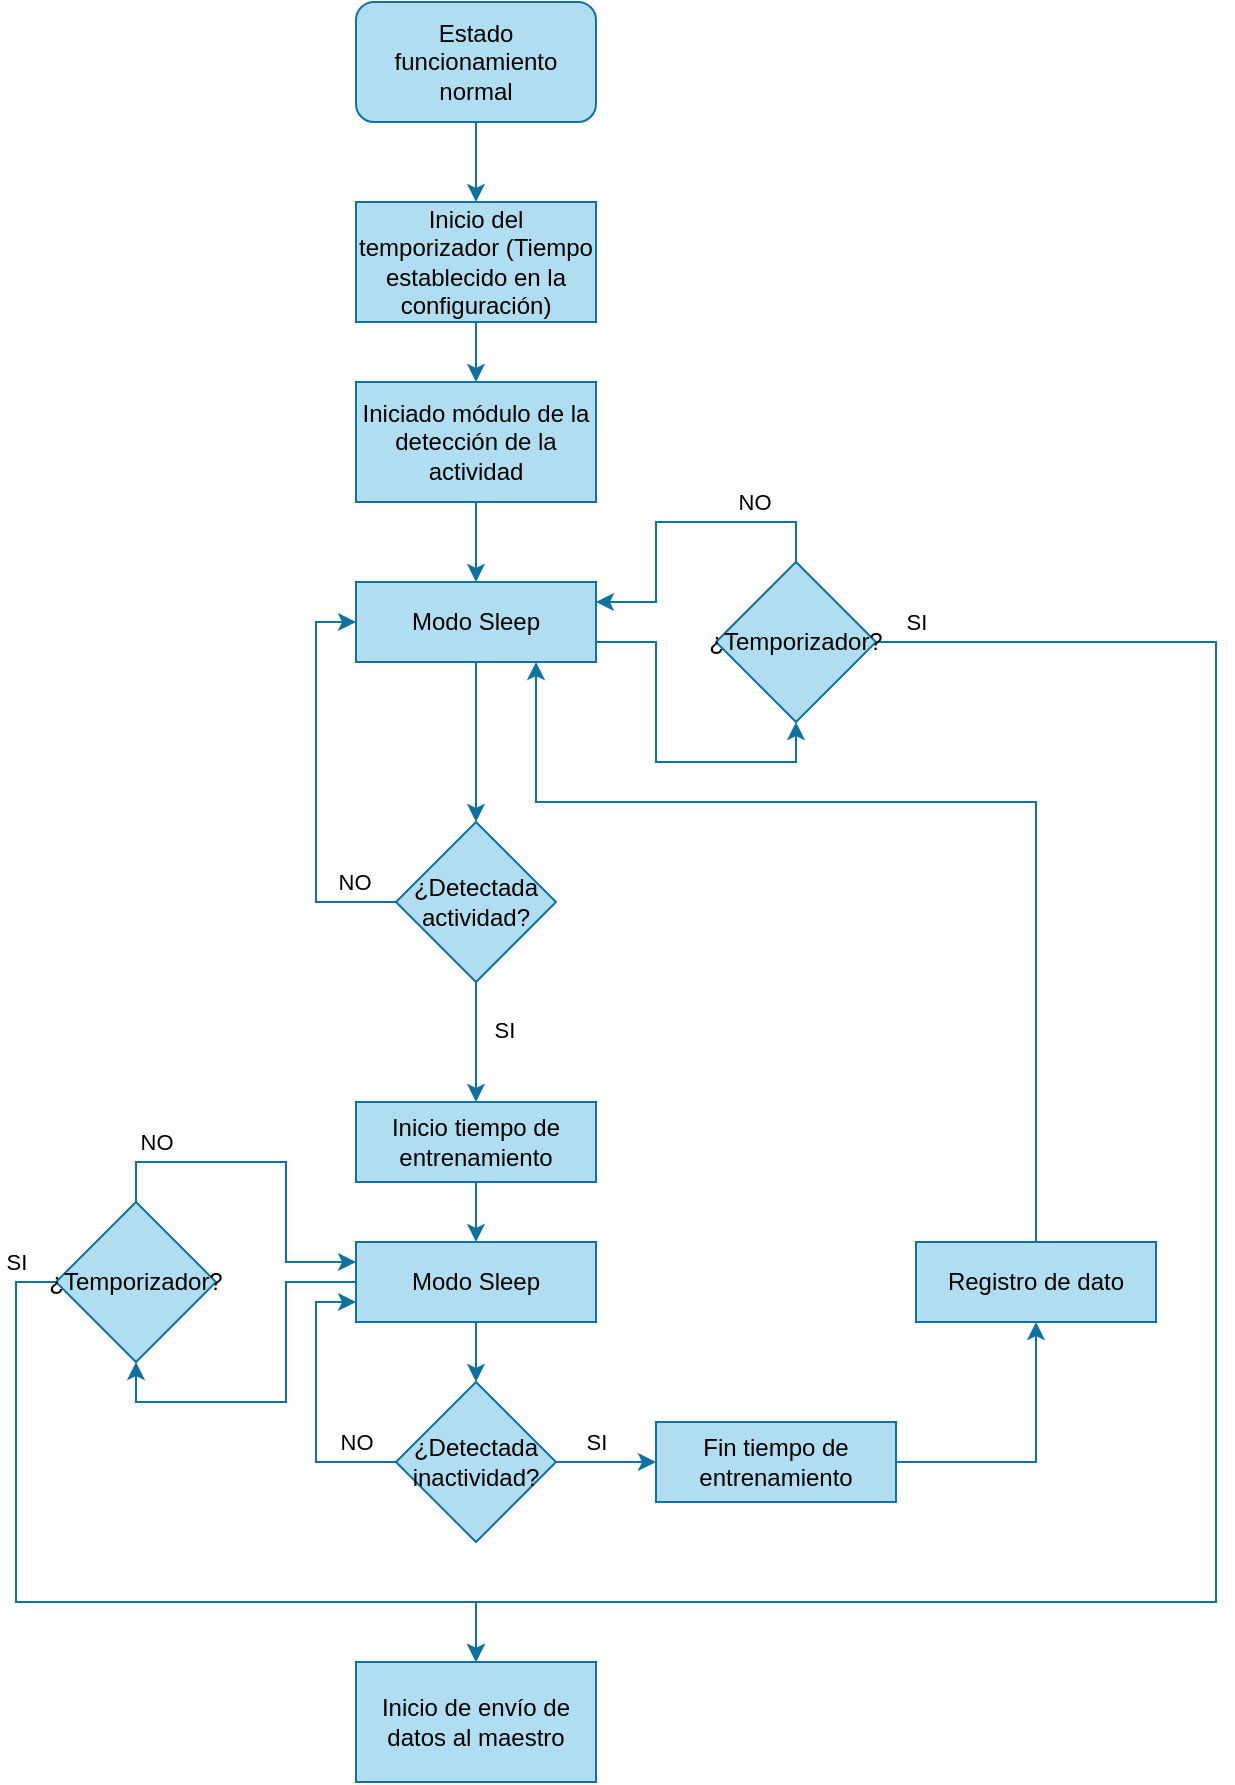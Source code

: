<mxfile version="14.7.3" type="device"><diagram id="C5RBs43oDa-KdzZeNtuy" name="Page-1"><mxGraphModel dx="786" dy="625" grid="1" gridSize="10" guides="1" tooltips="1" connect="1" arrows="1" fold="1" page="1" pageScale="1" pageWidth="827" pageHeight="1169" math="0" shadow="0"><root><mxCell id="WIyWlLk6GJQsqaUBKTNV-0"/><mxCell id="WIyWlLk6GJQsqaUBKTNV-1" parent="WIyWlLk6GJQsqaUBKTNV-0"/><mxCell id="StrkXHEcwkx29nwXQt8p-5" style="edgeStyle=orthogonalEdgeStyle;rounded=0;orthogonalLoop=1;jettySize=auto;html=1;exitX=0.5;exitY=1;exitDx=0;exitDy=0;entryX=0.5;entryY=0;entryDx=0;entryDy=0;fillColor=#b1ddf0;strokeColor=#10739e;" edge="1" parent="WIyWlLk6GJQsqaUBKTNV-1" source="StrkXHEcwkx29nwXQt8p-1" target="StrkXHEcwkx29nwXQt8p-2"><mxGeometry relative="1" as="geometry"/></mxCell><mxCell id="StrkXHEcwkx29nwXQt8p-1" value="Estado funcionamiento normal" style="rounded=1;whiteSpace=wrap;html=1;fillColor=#b1ddf0;strokeColor=#10739e;" vertex="1" parent="WIyWlLk6GJQsqaUBKTNV-1"><mxGeometry x="340" y="60" width="120" height="60" as="geometry"/></mxCell><mxCell id="StrkXHEcwkx29nwXQt8p-6" style="edgeStyle=orthogonalEdgeStyle;rounded=0;orthogonalLoop=1;jettySize=auto;html=1;exitX=0.5;exitY=1;exitDx=0;exitDy=0;entryX=0.5;entryY=0;entryDx=0;entryDy=0;fillColor=#b1ddf0;strokeColor=#10739e;" edge="1" parent="WIyWlLk6GJQsqaUBKTNV-1" source="StrkXHEcwkx29nwXQt8p-2" target="StrkXHEcwkx29nwXQt8p-3"><mxGeometry relative="1" as="geometry"/></mxCell><mxCell id="StrkXHEcwkx29nwXQt8p-2" value="Inicio del temporizador (Tiempo establecido en la configuración)" style="rounded=0;whiteSpace=wrap;html=1;fillColor=#b1ddf0;strokeColor=#10739e;" vertex="1" parent="WIyWlLk6GJQsqaUBKTNV-1"><mxGeometry x="340" y="160" width="120" height="60" as="geometry"/></mxCell><mxCell id="StrkXHEcwkx29nwXQt8p-7" style="edgeStyle=orthogonalEdgeStyle;rounded=0;orthogonalLoop=1;jettySize=auto;html=1;exitX=0.5;exitY=1;exitDx=0;exitDy=0;entryX=0.5;entryY=0;entryDx=0;entryDy=0;fillColor=#b1ddf0;strokeColor=#10739e;" edge="1" parent="WIyWlLk6GJQsqaUBKTNV-1" source="StrkXHEcwkx29nwXQt8p-3" target="StrkXHEcwkx29nwXQt8p-4"><mxGeometry relative="1" as="geometry"/></mxCell><mxCell id="StrkXHEcwkx29nwXQt8p-3" value="Iniciado módulo de la detección de la actividad" style="rounded=0;whiteSpace=wrap;html=1;fillColor=#b1ddf0;strokeColor=#10739e;" vertex="1" parent="WIyWlLk6GJQsqaUBKTNV-1"><mxGeometry x="340" y="250" width="120" height="60" as="geometry"/></mxCell><mxCell id="StrkXHEcwkx29nwXQt8p-9" style="edgeStyle=orthogonalEdgeStyle;rounded=0;orthogonalLoop=1;jettySize=auto;html=1;exitX=1;exitY=0.75;exitDx=0;exitDy=0;entryX=0.5;entryY=1;entryDx=0;entryDy=0;fillColor=#b1ddf0;strokeColor=#10739e;" edge="1" parent="WIyWlLk6GJQsqaUBKTNV-1" source="StrkXHEcwkx29nwXQt8p-4" target="StrkXHEcwkx29nwXQt8p-8"><mxGeometry relative="1" as="geometry"/></mxCell><mxCell id="StrkXHEcwkx29nwXQt8p-13" style="edgeStyle=orthogonalEdgeStyle;rounded=0;orthogonalLoop=1;jettySize=auto;html=1;exitX=0.5;exitY=1;exitDx=0;exitDy=0;entryX=0.5;entryY=0;entryDx=0;entryDy=0;fillColor=#b1ddf0;strokeColor=#10739e;" edge="1" parent="WIyWlLk6GJQsqaUBKTNV-1" source="StrkXHEcwkx29nwXQt8p-4" target="StrkXHEcwkx29nwXQt8p-12"><mxGeometry relative="1" as="geometry"/></mxCell><mxCell id="StrkXHEcwkx29nwXQt8p-4" value="Modo Sleep" style="rounded=0;whiteSpace=wrap;html=1;fillColor=#b1ddf0;strokeColor=#10739e;" vertex="1" parent="WIyWlLk6GJQsqaUBKTNV-1"><mxGeometry x="340" y="350" width="120" height="40" as="geometry"/></mxCell><mxCell id="StrkXHEcwkx29nwXQt8p-10" style="edgeStyle=orthogonalEdgeStyle;rounded=0;orthogonalLoop=1;jettySize=auto;html=1;exitX=0.5;exitY=0;exitDx=0;exitDy=0;entryX=1;entryY=0.25;entryDx=0;entryDy=0;fillColor=#b1ddf0;strokeColor=#10739e;" edge="1" parent="WIyWlLk6GJQsqaUBKTNV-1" source="StrkXHEcwkx29nwXQt8p-8" target="StrkXHEcwkx29nwXQt8p-4"><mxGeometry relative="1" as="geometry"/></mxCell><mxCell id="StrkXHEcwkx29nwXQt8p-11" value="NO" style="edgeLabel;html=1;align=center;verticalAlign=middle;resizable=0;points=[];" vertex="1" connectable="0" parent="StrkXHEcwkx29nwXQt8p-10"><mxGeometry x="-0.479" y="-1" relative="1" as="geometry"><mxPoint y="-9" as="offset"/></mxGeometry></mxCell><mxCell id="StrkXHEcwkx29nwXQt8p-34" style="edgeStyle=orthogonalEdgeStyle;rounded=0;orthogonalLoop=1;jettySize=auto;html=1;exitX=1;exitY=0.5;exitDx=0;exitDy=0;entryX=0.5;entryY=0;entryDx=0;entryDy=0;fillColor=#b1ddf0;strokeColor=#10739e;" edge="1" parent="WIyWlLk6GJQsqaUBKTNV-1" source="StrkXHEcwkx29nwXQt8p-8" target="StrkXHEcwkx29nwXQt8p-33"><mxGeometry relative="1" as="geometry"><Array as="points"><mxPoint x="770" y="380"/><mxPoint x="770" y="860"/><mxPoint x="400" y="860"/></Array></mxGeometry></mxCell><mxCell id="StrkXHEcwkx29nwXQt8p-35" value="SI" style="edgeLabel;html=1;align=center;verticalAlign=middle;resizable=0;points=[];" vertex="1" connectable="0" parent="StrkXHEcwkx29nwXQt8p-34"><mxGeometry x="-0.901" y="-3" relative="1" as="geometry"><mxPoint x="-32" y="-13" as="offset"/></mxGeometry></mxCell><mxCell id="StrkXHEcwkx29nwXQt8p-8" value="¿Temporizador?" style="rhombus;whiteSpace=wrap;html=1;fillColor=#b1ddf0;strokeColor=#10739e;" vertex="1" parent="WIyWlLk6GJQsqaUBKTNV-1"><mxGeometry x="520" y="340" width="80" height="80" as="geometry"/></mxCell><mxCell id="StrkXHEcwkx29nwXQt8p-14" style="edgeStyle=orthogonalEdgeStyle;rounded=0;orthogonalLoop=1;jettySize=auto;html=1;exitX=0;exitY=0.5;exitDx=0;exitDy=0;entryX=0;entryY=0.5;entryDx=0;entryDy=0;fillColor=#b1ddf0;strokeColor=#10739e;" edge="1" parent="WIyWlLk6GJQsqaUBKTNV-1" source="StrkXHEcwkx29nwXQt8p-12" target="StrkXHEcwkx29nwXQt8p-4"><mxGeometry relative="1" as="geometry"/></mxCell><mxCell id="StrkXHEcwkx29nwXQt8p-15" value="NO" style="edgeLabel;html=1;align=center;verticalAlign=middle;resizable=0;points=[];" vertex="1" connectable="0" parent="StrkXHEcwkx29nwXQt8p-14"><mxGeometry x="-0.768" y="-1" relative="1" as="geometry"><mxPoint x="2" y="-9" as="offset"/></mxGeometry></mxCell><mxCell id="StrkXHEcwkx29nwXQt8p-17" style="edgeStyle=orthogonalEdgeStyle;rounded=0;orthogonalLoop=1;jettySize=auto;html=1;exitX=0.5;exitY=1;exitDx=0;exitDy=0;entryX=0.5;entryY=0;entryDx=0;entryDy=0;fillColor=#b1ddf0;strokeColor=#10739e;" edge="1" parent="WIyWlLk6GJQsqaUBKTNV-1" source="StrkXHEcwkx29nwXQt8p-12" target="StrkXHEcwkx29nwXQt8p-16"><mxGeometry relative="1" as="geometry"/></mxCell><mxCell id="StrkXHEcwkx29nwXQt8p-18" value="SI" style="edgeLabel;html=1;align=center;verticalAlign=middle;resizable=0;points=[];" vertex="1" connectable="0" parent="StrkXHEcwkx29nwXQt8p-17"><mxGeometry x="-0.2" y="2" relative="1" as="geometry"><mxPoint x="12" as="offset"/></mxGeometry></mxCell><mxCell id="StrkXHEcwkx29nwXQt8p-12" value="¿Detectada actividad?" style="rhombus;whiteSpace=wrap;html=1;fillColor=#b1ddf0;strokeColor=#10739e;" vertex="1" parent="WIyWlLk6GJQsqaUBKTNV-1"><mxGeometry x="360" y="470" width="80" height="80" as="geometry"/></mxCell><mxCell id="StrkXHEcwkx29nwXQt8p-20" style="edgeStyle=orthogonalEdgeStyle;rounded=0;orthogonalLoop=1;jettySize=auto;html=1;exitX=0.5;exitY=1;exitDx=0;exitDy=0;entryX=0.5;entryY=0;entryDx=0;entryDy=0;fillColor=#b1ddf0;strokeColor=#10739e;" edge="1" parent="WIyWlLk6GJQsqaUBKTNV-1" source="StrkXHEcwkx29nwXQt8p-16" target="StrkXHEcwkx29nwXQt8p-19"><mxGeometry relative="1" as="geometry"/></mxCell><mxCell id="StrkXHEcwkx29nwXQt8p-16" value="Inicio tiempo de entrenamiento" style="rounded=0;whiteSpace=wrap;html=1;fillColor=#b1ddf0;strokeColor=#10739e;" vertex="1" parent="WIyWlLk6GJQsqaUBKTNV-1"><mxGeometry x="340" y="610" width="120" height="40" as="geometry"/></mxCell><mxCell id="StrkXHEcwkx29nwXQt8p-22" style="edgeStyle=orthogonalEdgeStyle;rounded=0;orthogonalLoop=1;jettySize=auto;html=1;exitX=0;exitY=0.5;exitDx=0;exitDy=0;entryX=0.5;entryY=1;entryDx=0;entryDy=0;fillColor=#b1ddf0;strokeColor=#10739e;" edge="1" parent="WIyWlLk6GJQsqaUBKTNV-1" source="StrkXHEcwkx29nwXQt8p-19" target="StrkXHEcwkx29nwXQt8p-21"><mxGeometry relative="1" as="geometry"/></mxCell><mxCell id="StrkXHEcwkx29nwXQt8p-26" style="edgeStyle=orthogonalEdgeStyle;rounded=0;orthogonalLoop=1;jettySize=auto;html=1;exitX=0.5;exitY=1;exitDx=0;exitDy=0;entryX=0.5;entryY=0;entryDx=0;entryDy=0;fillColor=#b1ddf0;strokeColor=#10739e;" edge="1" parent="WIyWlLk6GJQsqaUBKTNV-1" source="StrkXHEcwkx29nwXQt8p-19" target="StrkXHEcwkx29nwXQt8p-25"><mxGeometry relative="1" as="geometry"/></mxCell><mxCell id="StrkXHEcwkx29nwXQt8p-19" value="Modo Sleep" style="rounded=0;whiteSpace=wrap;html=1;fillColor=#b1ddf0;strokeColor=#10739e;" vertex="1" parent="WIyWlLk6GJQsqaUBKTNV-1"><mxGeometry x="340" y="680" width="120" height="40" as="geometry"/></mxCell><mxCell id="StrkXHEcwkx29nwXQt8p-23" style="edgeStyle=orthogonalEdgeStyle;rounded=0;orthogonalLoop=1;jettySize=auto;html=1;exitX=0.5;exitY=0;exitDx=0;exitDy=0;entryX=0;entryY=0.25;entryDx=0;entryDy=0;fillColor=#b1ddf0;strokeColor=#10739e;" edge="1" parent="WIyWlLk6GJQsqaUBKTNV-1" source="StrkXHEcwkx29nwXQt8p-21" target="StrkXHEcwkx29nwXQt8p-19"><mxGeometry relative="1" as="geometry"/></mxCell><mxCell id="StrkXHEcwkx29nwXQt8p-24" value="NO" style="edgeLabel;html=1;align=center;verticalAlign=middle;resizable=0;points=[];" vertex="1" connectable="0" parent="StrkXHEcwkx29nwXQt8p-23"><mxGeometry x="-0.278" y="3" relative="1" as="geometry"><mxPoint x="-35" y="-7" as="offset"/></mxGeometry></mxCell><mxCell id="StrkXHEcwkx29nwXQt8p-36" style="edgeStyle=orthogonalEdgeStyle;rounded=0;orthogonalLoop=1;jettySize=auto;html=1;exitX=0;exitY=0.5;exitDx=0;exitDy=0;entryX=0.5;entryY=0;entryDx=0;entryDy=0;fillColor=#b1ddf0;strokeColor=#10739e;" edge="1" parent="WIyWlLk6GJQsqaUBKTNV-1" source="StrkXHEcwkx29nwXQt8p-21" target="StrkXHEcwkx29nwXQt8p-33"><mxGeometry relative="1" as="geometry"><Array as="points"><mxPoint x="170" y="700"/><mxPoint x="170" y="860"/><mxPoint x="400" y="860"/></Array></mxGeometry></mxCell><mxCell id="StrkXHEcwkx29nwXQt8p-37" value="SI" style="edgeLabel;html=1;align=center;verticalAlign=middle;resizable=0;points=[];" vertex="1" connectable="0" parent="StrkXHEcwkx29nwXQt8p-36"><mxGeometry x="-0.718" y="2" relative="1" as="geometry"><mxPoint x="-2" y="-52" as="offset"/></mxGeometry></mxCell><mxCell id="StrkXHEcwkx29nwXQt8p-21" value="¿Temporizador?" style="rhombus;whiteSpace=wrap;html=1;fillColor=#b1ddf0;strokeColor=#10739e;" vertex="1" parent="WIyWlLk6GJQsqaUBKTNV-1"><mxGeometry x="190" y="660" width="80" height="80" as="geometry"/></mxCell><mxCell id="StrkXHEcwkx29nwXQt8p-27" value="NO" style="edgeStyle=orthogonalEdgeStyle;rounded=0;orthogonalLoop=1;jettySize=auto;html=1;exitX=0;exitY=0.5;exitDx=0;exitDy=0;entryX=0;entryY=0.75;entryDx=0;entryDy=0;fillColor=#b1ddf0;strokeColor=#10739e;" edge="1" parent="WIyWlLk6GJQsqaUBKTNV-1" source="StrkXHEcwkx29nwXQt8p-25" target="StrkXHEcwkx29nwXQt8p-19"><mxGeometry x="-0.714" y="-10" relative="1" as="geometry"><mxPoint as="offset"/></mxGeometry></mxCell><mxCell id="StrkXHEcwkx29nwXQt8p-29" value="SI" style="edgeStyle=orthogonalEdgeStyle;rounded=0;orthogonalLoop=1;jettySize=auto;html=1;exitX=1;exitY=0.5;exitDx=0;exitDy=0;entryX=0;entryY=0.5;entryDx=0;entryDy=0;fillColor=#b1ddf0;strokeColor=#10739e;" edge="1" parent="WIyWlLk6GJQsqaUBKTNV-1" source="StrkXHEcwkx29nwXQt8p-25" target="StrkXHEcwkx29nwXQt8p-28"><mxGeometry x="-0.2" y="10" relative="1" as="geometry"><mxPoint as="offset"/></mxGeometry></mxCell><mxCell id="StrkXHEcwkx29nwXQt8p-25" value="¿Detectada inactividad?" style="rhombus;whiteSpace=wrap;html=1;fillColor=#b1ddf0;strokeColor=#10739e;" vertex="1" parent="WIyWlLk6GJQsqaUBKTNV-1"><mxGeometry x="360" y="750" width="80" height="80" as="geometry"/></mxCell><mxCell id="StrkXHEcwkx29nwXQt8p-31" style="edgeStyle=orthogonalEdgeStyle;rounded=0;orthogonalLoop=1;jettySize=auto;html=1;exitX=1;exitY=0.5;exitDx=0;exitDy=0;entryX=0.5;entryY=1;entryDx=0;entryDy=0;fillColor=#b1ddf0;strokeColor=#10739e;" edge="1" parent="WIyWlLk6GJQsqaUBKTNV-1" source="StrkXHEcwkx29nwXQt8p-28" target="StrkXHEcwkx29nwXQt8p-30"><mxGeometry relative="1" as="geometry"/></mxCell><mxCell id="StrkXHEcwkx29nwXQt8p-28" value="Fin tiempo de entrenamiento" style="rounded=0;whiteSpace=wrap;html=1;fillColor=#b1ddf0;strokeColor=#10739e;" vertex="1" parent="WIyWlLk6GJQsqaUBKTNV-1"><mxGeometry x="490" y="770" width="120" height="40" as="geometry"/></mxCell><mxCell id="StrkXHEcwkx29nwXQt8p-32" style="edgeStyle=orthogonalEdgeStyle;rounded=0;orthogonalLoop=1;jettySize=auto;html=1;exitX=0.5;exitY=0;exitDx=0;exitDy=0;entryX=0.75;entryY=1;entryDx=0;entryDy=0;fillColor=#b1ddf0;strokeColor=#10739e;" edge="1" parent="WIyWlLk6GJQsqaUBKTNV-1" source="StrkXHEcwkx29nwXQt8p-30" target="StrkXHEcwkx29nwXQt8p-4"><mxGeometry relative="1" as="geometry"><Array as="points"><mxPoint x="680" y="460"/><mxPoint x="430" y="460"/></Array></mxGeometry></mxCell><mxCell id="StrkXHEcwkx29nwXQt8p-30" value="Registro de dato" style="rounded=0;whiteSpace=wrap;html=1;fillColor=#b1ddf0;strokeColor=#10739e;" vertex="1" parent="WIyWlLk6GJQsqaUBKTNV-1"><mxGeometry x="620" y="680" width="120" height="40" as="geometry"/></mxCell><mxCell id="StrkXHEcwkx29nwXQt8p-33" value="Inicio de envío de datos al maestro" style="rounded=0;whiteSpace=wrap;html=1;fillColor=#b1ddf0;strokeColor=#10739e;" vertex="1" parent="WIyWlLk6GJQsqaUBKTNV-1"><mxGeometry x="340" y="890" width="120" height="60" as="geometry"/></mxCell></root></mxGraphModel></diagram></mxfile>